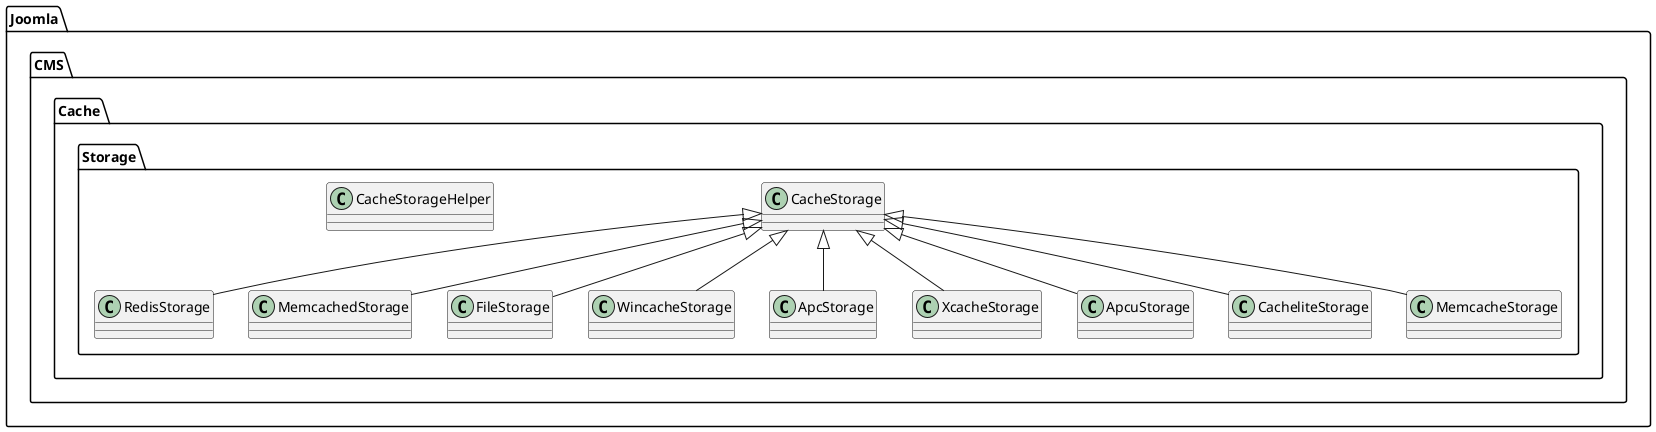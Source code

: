 @startuml
class Joomla.CMS.Cache.Storage.RedisStorage
Joomla.CMS.Cache.Storage.CacheStorage <|-- Joomla.CMS.Cache.Storage.RedisStorage

class Joomla.CMS.Cache.Storage.CacheStorageHelper
class Joomla.CMS.Cache.Storage.MemcachedStorage
Joomla.CMS.Cache.Storage.CacheStorage <|-- Joomla.CMS.Cache.Storage.MemcachedStorage
class Joomla.CMS.Cache.Storage.FileStorage
Joomla.CMS.Cache.Storage.CacheStorage <|-- Joomla.CMS.Cache.Storage.FileStorage
class Joomla.CMS.Cache.Storage.WincacheStorage
Joomla.CMS.Cache.Storage.CacheStorage <|-- Joomla.CMS.Cache.Storage.WincacheStorage
class Joomla.CMS.Cache.Storage.ApcStorage
Joomla.CMS.Cache.Storage.CacheStorage <|-- Joomla.CMS.Cache.Storage.ApcStorage
class Joomla.CMS.Cache.Storage.XcacheStorage
Joomla.CMS.Cache.Storage.CacheStorage <|-- Joomla.CMS.Cache.Storage.XcacheStorage
class Joomla.CMS.Cache.Storage.ApcuStorage
Joomla.CMS.Cache.Storage.CacheStorage <|-- Joomla.CMS.Cache.Storage.ApcuStorage
class Joomla.CMS.Cache.Storage.CacheliteStorage
Joomla.CMS.Cache.Storage.CacheStorage <|-- Joomla.CMS.Cache.Storage.CacheliteStorage
class Joomla.CMS.Cache.Storage.MemcacheStorage
Joomla.CMS.Cache.Storage.CacheStorage <|-- Joomla.CMS.Cache.Storage.MemcacheStorage
@enduml
